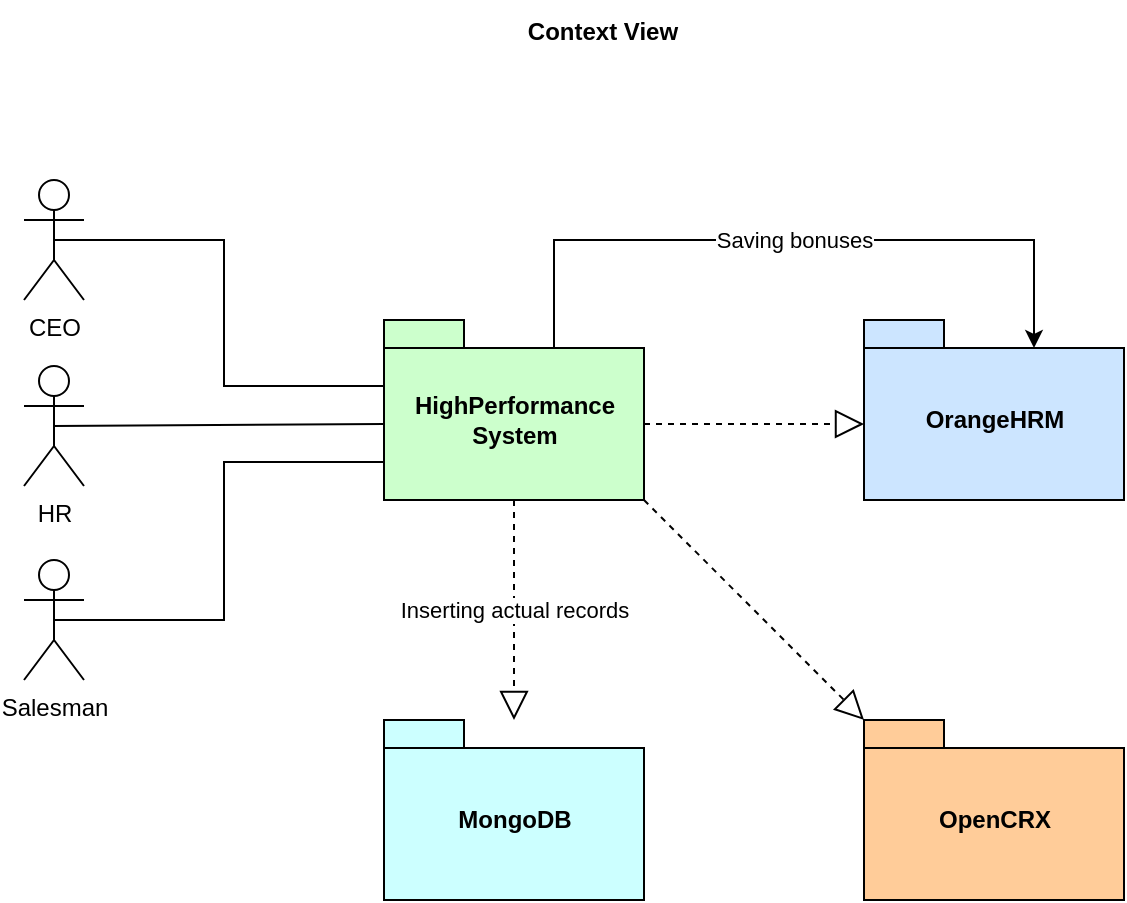 <mxfile version="20.3.0" type="device"><diagram id="OPUVzxRNM4mpwOeJVowQ" name="Seite-1"><mxGraphModel dx="1342" dy="745" grid="1" gridSize="10" guides="1" tooltips="1" connect="1" arrows="1" fold="1" page="1" pageScale="1" pageWidth="827" pageHeight="1169" math="0" shadow="0"><root><mxCell id="0"/><mxCell id="1" parent="0"/><mxCell id="_lD_IK6xnbpRn0PImnEf-1" value="HighPerformance &lt;br&gt;System" style="shape=folder;fontStyle=1;spacingTop=10;tabWidth=40;tabHeight=14;tabPosition=left;html=1;fillColor=#CCFFCC;" parent="1" vertex="1"><mxGeometry x="280" y="320" width="130" height="90" as="geometry"/></mxCell><mxCell id="_lD_IK6xnbpRn0PImnEf-2" value="OrangeHRM" style="shape=folder;fontStyle=1;spacingTop=10;tabWidth=40;tabHeight=14;tabPosition=left;html=1;fillColor=#CCE5FF;strokeColor=#000000;" parent="1" vertex="1"><mxGeometry x="520" y="320" width="130" height="90" as="geometry"/></mxCell><mxCell id="_lD_IK6xnbpRn0PImnEf-3" value="OpenCRX" style="shape=folder;fontStyle=1;spacingTop=10;tabWidth=40;tabHeight=14;tabPosition=left;html=1;fillColor=#FFCC99;" parent="1" vertex="1"><mxGeometry x="520" y="520" width="130" height="90" as="geometry"/></mxCell><mxCell id="_lD_IK6xnbpRn0PImnEf-4" value="MongoDB" style="shape=folder;fontStyle=1;spacingTop=10;tabWidth=40;tabHeight=14;tabPosition=left;html=1;fillColor=#CCFFFF;" parent="1" vertex="1"><mxGeometry x="280" y="520" width="130" height="90" as="geometry"/></mxCell><mxCell id="_lD_IK6xnbpRn0PImnEf-5" value="HR" style="shape=umlActor;verticalLabelPosition=bottom;verticalAlign=top;html=1;fillColor=#FFFFFF;" parent="1" vertex="1"><mxGeometry x="100" y="343" width="30" height="60" as="geometry"/></mxCell><mxCell id="_lD_IK6xnbpRn0PImnEf-6" value="CEO" style="shape=umlActor;verticalLabelPosition=bottom;verticalAlign=top;html=1;fillColor=#FFFFFF;" parent="1" vertex="1"><mxGeometry x="100" y="250" width="30" height="60" as="geometry"/></mxCell><mxCell id="_lD_IK6xnbpRn0PImnEf-7" value="Salesman" style="shape=umlActor;verticalLabelPosition=bottom;verticalAlign=top;html=1;fillColor=#FFFFFF;" parent="1" vertex="1"><mxGeometry x="100" y="440" width="30" height="60" as="geometry"/></mxCell><mxCell id="_lD_IK6xnbpRn0PImnEf-11" value="" style="endArrow=none;html=1;rounded=0;exitX=0.5;exitY=0.5;exitDx=0;exitDy=0;exitPerimeter=0;entryX=0;entryY=0;entryDx=0;entryDy=71;entryPerimeter=0;" parent="1" source="_lD_IK6xnbpRn0PImnEf-7" target="_lD_IK6xnbpRn0PImnEf-1" edge="1"><mxGeometry width="50" height="50" relative="1" as="geometry"><mxPoint x="170" y="445" as="sourcePoint"/><mxPoint x="220" y="395" as="targetPoint"/><Array as="points"><mxPoint x="200" y="470"/><mxPoint x="200" y="391"/></Array></mxGeometry></mxCell><mxCell id="_lD_IK6xnbpRn0PImnEf-12" value="" style="endArrow=none;html=1;rounded=0;exitX=0.5;exitY=0.5;exitDx=0;exitDy=0;exitPerimeter=0;entryX=0;entryY=0;entryDx=0;entryDy=52;entryPerimeter=0;" parent="1" source="_lD_IK6xnbpRn0PImnEf-5" target="_lD_IK6xnbpRn0PImnEf-1" edge="1"><mxGeometry width="50" height="50" relative="1" as="geometry"><mxPoint x="390" y="410" as="sourcePoint"/><mxPoint x="440" y="360" as="targetPoint"/></mxGeometry></mxCell><mxCell id="_lD_IK6xnbpRn0PImnEf-13" value="" style="endArrow=none;html=1;rounded=0;entryX=0.5;entryY=0.5;entryDx=0;entryDy=0;entryPerimeter=0;exitX=0;exitY=0;exitDx=0;exitDy=33;exitPerimeter=0;" parent="1" source="_lD_IK6xnbpRn0PImnEf-1" target="_lD_IK6xnbpRn0PImnEf-6" edge="1"><mxGeometry width="50" height="50" relative="1" as="geometry"><mxPoint x="390" y="410" as="sourcePoint"/><mxPoint x="440" y="360" as="targetPoint"/><Array as="points"><mxPoint x="200" y="353"/><mxPoint x="200" y="280"/></Array></mxGeometry></mxCell><mxCell id="_lD_IK6xnbpRn0PImnEf-14" value="Saving bonuses" style="endArrow=classic;html=1;rounded=0;exitX=0;exitY=0;exitDx=85;exitDy=14;exitPerimeter=0;entryX=0;entryY=0;entryDx=85;entryDy=14;entryPerimeter=0;" parent="1" source="_lD_IK6xnbpRn0PImnEf-1" target="_lD_IK6xnbpRn0PImnEf-2" edge="1"><mxGeometry width="50" height="50" relative="1" as="geometry"><mxPoint x="390" y="410" as="sourcePoint"/><mxPoint x="440" y="360" as="targetPoint"/><Array as="points"><mxPoint x="365" y="280"/><mxPoint x="605" y="280"/></Array></mxGeometry></mxCell><mxCell id="_lD_IK6xnbpRn0PImnEf-15" value="" style="endArrow=block;dashed=1;endFill=0;endSize=12;html=1;rounded=0;exitX=0;exitY=0;exitDx=130;exitDy=52;exitPerimeter=0;entryX=0;entryY=0;entryDx=0;entryDy=52;entryPerimeter=0;" parent="1" source="_lD_IK6xnbpRn0PImnEf-1" target="_lD_IK6xnbpRn0PImnEf-2" edge="1"><mxGeometry width="160" relative="1" as="geometry"><mxPoint x="390" y="450" as="sourcePoint"/><mxPoint x="550" y="450" as="targetPoint"/></mxGeometry></mxCell><mxCell id="_lD_IK6xnbpRn0PImnEf-16" value="Inserting actual records" style="endArrow=block;dashed=1;endFill=0;endSize=12;html=1;rounded=0;exitX=0.5;exitY=1;exitDx=0;exitDy=0;exitPerimeter=0;" parent="1" source="_lD_IK6xnbpRn0PImnEf-1" target="_lD_IK6xnbpRn0PImnEf-4" edge="1"><mxGeometry width="160" relative="1" as="geometry"><mxPoint x="359" y="450" as="sourcePoint"/><mxPoint x="469" y="450" as="targetPoint"/></mxGeometry></mxCell><mxCell id="_lD_IK6xnbpRn0PImnEf-17" value="" style="endArrow=block;dashed=1;endFill=0;endSize=12;html=1;rounded=0;exitX=0;exitY=0;exitDx=130;exitDy=90;exitPerimeter=0;entryX=0;entryY=0;entryDx=0;entryDy=0;entryPerimeter=0;" parent="1" source="_lD_IK6xnbpRn0PImnEf-1" target="_lD_IK6xnbpRn0PImnEf-3" edge="1"><mxGeometry width="160" relative="1" as="geometry"><mxPoint x="430" y="392" as="sourcePoint"/><mxPoint x="540" y="392" as="targetPoint"/></mxGeometry></mxCell><mxCell id="_lD_IK6xnbpRn0PImnEf-19" value="Context View" style="text;align=center;fontStyle=1;verticalAlign=middle;spacingLeft=3;spacingRight=3;strokeColor=none;rotatable=0;points=[[0,0.5],[1,0.5]];portConstraint=eastwest;fillColor=#FFFFFF;" parent="1" vertex="1"><mxGeometry x="290" y="160" width="199" height="30" as="geometry"/></mxCell></root></mxGraphModel></diagram></mxfile>